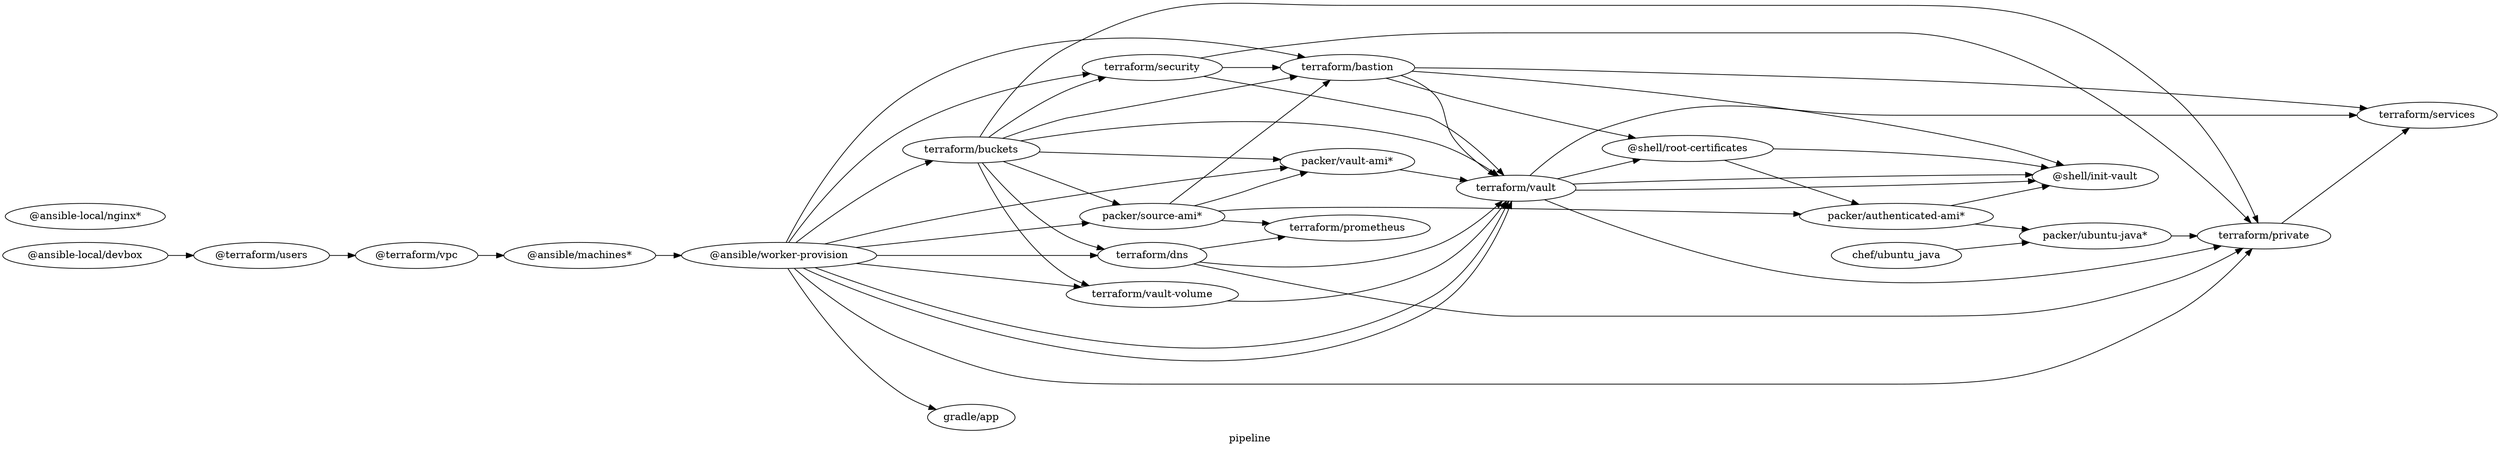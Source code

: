 digraph G {
  label="pipeline";
  rankdir=LR;



"packer/source-ami*" -> { "terraform/bastion";
                          "packer/vault-ami*"
                        }

"@ansible-local/nginx*";

"@ansible/worker-provision" -> {
  "gradle/app";
  "terraform/buckets";
  "terraform/vault";
  "terraform/dns";
  "terraform/bastion";
  "terraform/vault-volume";
  "packer/source-ami*";
  "terraform/security";
  "terraform/private";
  "packer/vault-ami*"
}

"terraform/buckets" -> {
  "terraform/vault";
  "terraform/dns";
  "terraform/bastion";
  "terraform/vault-volume";
  "packer/source-ami*";
  "terraform/security";
  "terraform/private";
  "packer/vault-ami*"
}

"packer/vault-ami*" -> "terraform/vault"

"@terraform/vpc" -> "@ansible/machines*" -> "@ansible/worker-provision"

"terraform/vault" -> "terraform/private";

{ "terraform/vault";
"terraform/bastion";
"terraform/private"; } -> "terraform/services";

"terraform/vault-volume" -> "terraform/vault";

 "terraform/dns" -> "terraform/private";
 "terraform/dns" -> "terraform/vault";

"terraform/security" -> "terraform/vault"
"@ansible/worker-provision" -> "terraform/vault";

"terraform/security" -> "terraform/bastion";
"terraform/security" -> "terraform/private";

"chef/ubuntu_java" -> "packer/ubuntu-java*";

"@ansible-local/devbox" -> "@terraform/users" -> "@terraform/vpc";

"terraform/bastion" -> "@shell/root-certificates";

"terraform/vault" -> "@shell/root-certificates";
"terraform/bastion" -> "terraform/vault";

"terraform/bastion" -> "@shell/init-vault";
"terraform/vault" -> "@shell/init-vault";

"@shell/root-certificates" -> "packer/authenticated-ami*";

"packer/ubuntu-java*" -> "terraform/private";

"packer/source-ami*" -> "packer/authenticated-ami*";
"packer/authenticated-ami*" -> "packer/ubuntu-java*";
"packer/authenticated-ami*" -> "@shell/init-vault";
"@shell/root-certificates" -> "@shell/init-vault";

"terraform/vault" -> "@shell/init-vault";

 "terraform/dns" -> "terraform/prometheus";
 "packer/source-ami*" -> "terraform/prometheus";
}
